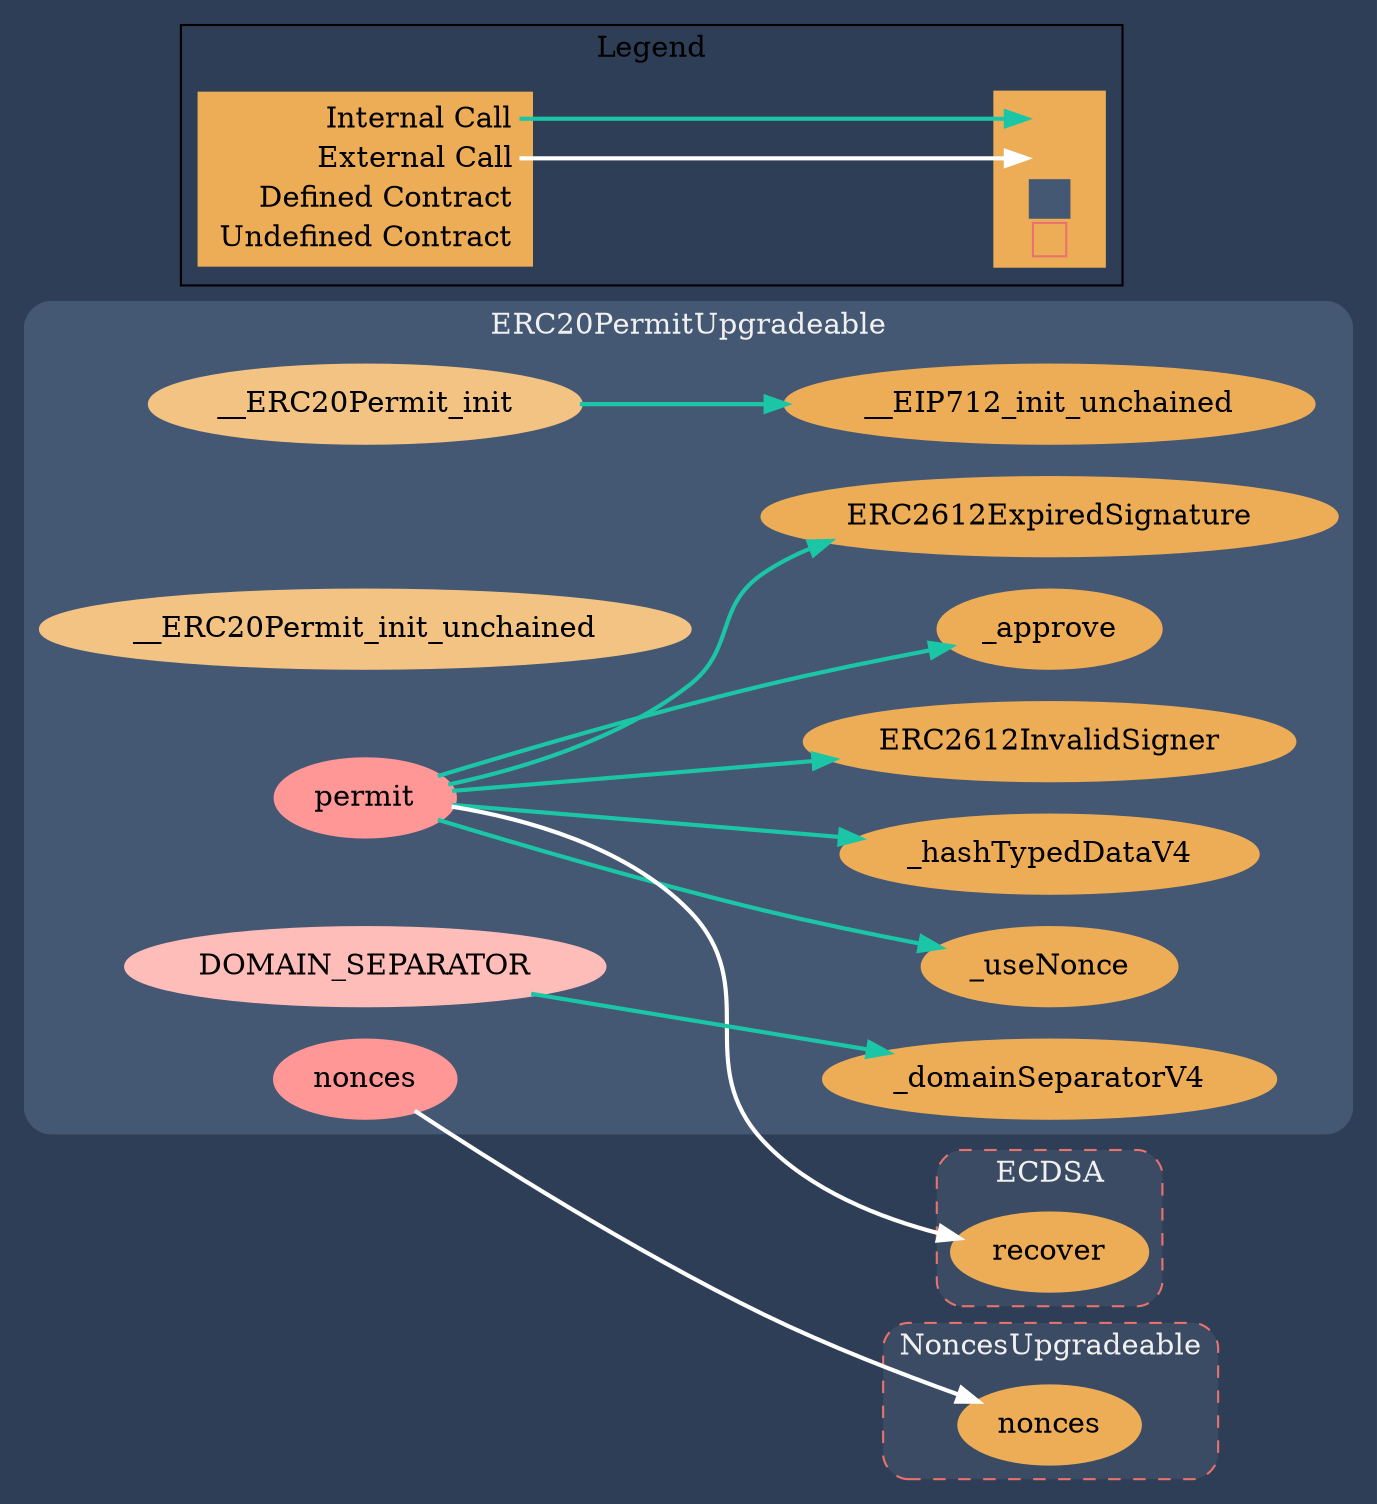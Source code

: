 digraph G {
  graph [ ratio = "auto", page = "100", compound =true, bgcolor = "#2e3e56" ];
  node [ style = "filled", fillcolor = "#edad56", color = "#edad56", penwidth =3 ];
  edge [ color = "#fcfcfc", penwidth =2, fontname = "helvetica Neue Ultra Light" ];
subgraph "clusterERC20PermitUpgradeable" {
  graph [ label = "ERC20PermitUpgradeable", color = "#445773", fontcolor = "#f0f0f0", style = "rounded", bgcolor = "#445773" ];
  "ERC20PermitUpgradeable.__ERC20Permit_init" [ label = "__ERC20Permit_init", color = "#f2c383", fillcolor = "#f2c383" ];
  "ERC20PermitUpgradeable.__ERC20Permit_init_unchained" [ label = "__ERC20Permit_init_unchained", color = "#f2c383", fillcolor = "#f2c383" ];
  "ERC20PermitUpgradeable.permit" [ label = "permit", color = "#FF9797", fillcolor = "#FF9797" ];
  "ERC20PermitUpgradeable.nonces" [ label = "nonces", color = "#FF9797", fillcolor = "#FF9797" ];
  "ERC20PermitUpgradeable.DOMAIN_SEPARATOR" [ label = "DOMAIN_SEPARATOR", color = "#ffbdb9", fillcolor = "#ffbdb9" ];
  "ERC20PermitUpgradeable.__EIP712_init_unchained" [ label = "__EIP712_init_unchained" ];
  "ERC20PermitUpgradeable.ERC2612ExpiredSignature" [ label = "ERC2612ExpiredSignature" ];
  "ERC20PermitUpgradeable._useNonce" [ label = "_useNonce" ];
  "ERC20PermitUpgradeable._hashTypedDataV4" [ label = "_hashTypedDataV4" ];
  "ERC20PermitUpgradeable.ERC2612InvalidSigner" [ label = "ERC2612InvalidSigner" ];
  "ERC20PermitUpgradeable._approve" [ label = "_approve" ];
  "ERC20PermitUpgradeable._domainSeparatorV4" [ label = "_domainSeparatorV4" ];
}

subgraph "clusterECDSA" {
  graph [ label = "ECDSA", color = "#e8726d", fontcolor = "#f0f0f0", style = "rounded,dashed", bgcolor = "#3b4b63" ];
  "ECDSA.recover" [ label = "recover" ];
}

subgraph "clusterNoncesUpgradeable" {
  graph [ label = "NoncesUpgradeable", color = "#e8726d", fontcolor = "#f0f0f0", style = "rounded,dashed", bgcolor = "#3b4b63" ];
  "NoncesUpgradeable.nonces" [ label = "nonces" ];
}

  "ERC20PermitUpgradeable.__ERC20Permit_init";
  "ERC20PermitUpgradeable.__EIP712_init_unchained";
  "ERC20PermitUpgradeable.permit";
  "ERC20PermitUpgradeable.ERC2612ExpiredSignature";
  "ERC20PermitUpgradeable._useNonce";
  "ERC20PermitUpgradeable._hashTypedDataV4";
  "ECDSA.recover";
  "ERC20PermitUpgradeable.ERC2612InvalidSigner";
  "ERC20PermitUpgradeable._approve";
  "ERC20PermitUpgradeable.nonces";
  "NoncesUpgradeable.nonces";
  "ERC20PermitUpgradeable.DOMAIN_SEPARATOR";
  "ERC20PermitUpgradeable._domainSeparatorV4";
  "ERC20PermitUpgradeable.__ERC20Permit_init" -> "ERC20PermitUpgradeable.__EIP712_init_unchained" [ color = "#1bc6a6" ];
  "ERC20PermitUpgradeable.permit" -> "ERC20PermitUpgradeable.ERC2612ExpiredSignature" [ color = "#1bc6a6" ];
  "ERC20PermitUpgradeable.permit" -> "ERC20PermitUpgradeable._useNonce" [ color = "#1bc6a6" ];
  "ERC20PermitUpgradeable.permit" -> "ERC20PermitUpgradeable._hashTypedDataV4" [ color = "#1bc6a6" ];
  "ERC20PermitUpgradeable.permit" -> "ECDSA.recover" [ color = "white" ];
  "ERC20PermitUpgradeable.permit" -> "ERC20PermitUpgradeable.ERC2612InvalidSigner" [ color = "#1bc6a6" ];
  "ERC20PermitUpgradeable.permit" -> "ERC20PermitUpgradeable._approve" [ color = "#1bc6a6" ];
  "ERC20PermitUpgradeable.nonces" -> "NoncesUpgradeable.nonces" [ color = "white" ];
  "ERC20PermitUpgradeable.DOMAIN_SEPARATOR" -> "ERC20PermitUpgradeable._domainSeparatorV4" [ color = "#1bc6a6" ];


rankdir=LR
node [shape=plaintext]
subgraph cluster_01 { 
label = "Legend";
key [label=<<table border="0" cellpadding="2" cellspacing="0" cellborder="0">
  <tr><td align="right" port="i1">Internal Call</td></tr>
  <tr><td align="right" port="i2">External Call</td></tr>
  <tr><td align="right" port="i3">Defined Contract</td></tr>
  <tr><td align="right" port="i4">Undefined Contract</td></tr>
  </table>>]
key2 [label=<<table border="0" cellpadding="2" cellspacing="0" cellborder="0">
  <tr><td port="i1">&nbsp;&nbsp;&nbsp;</td></tr>
  <tr><td port="i2">&nbsp;&nbsp;&nbsp;</td></tr>
  <tr><td port="i3" bgcolor="#445773">&nbsp;&nbsp;&nbsp;</td></tr>
  <tr><td port="i4">
    <table border="1" cellborder="0" cellspacing="0" cellpadding="7" color="#e8726d">
      <tr>
       <td></td>
      </tr>
     </table>
  </td></tr>
  </table>>]
key:i1:e -> key2:i1:w [color="#1bc6a6"]
key:i2:e -> key2:i2:w [color="white"]
}
}
